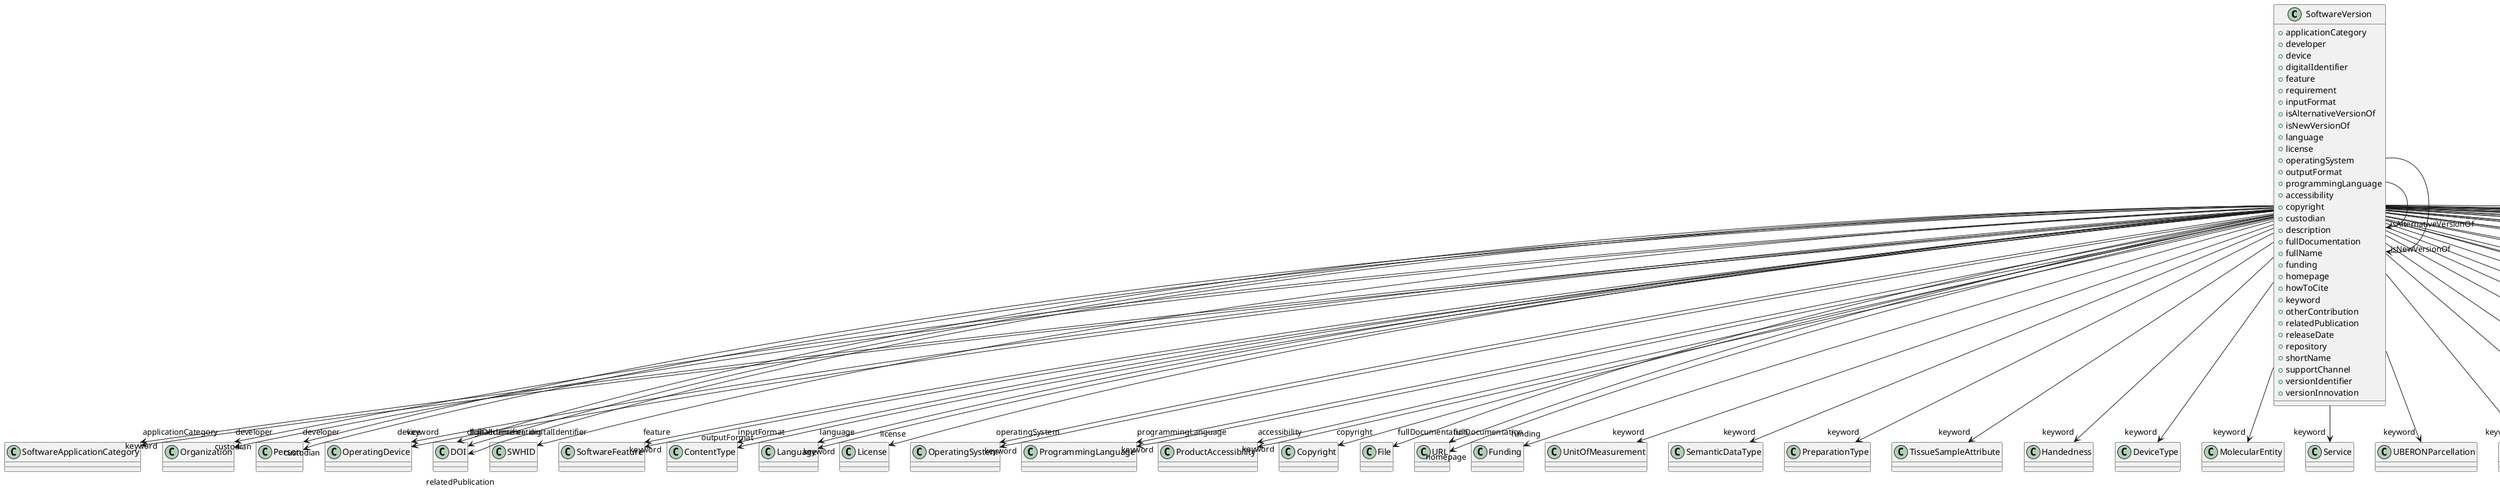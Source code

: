 @startuml
class SoftwareVersion {
+applicationCategory
+developer
+device
+digitalIdentifier
+feature
+requirement
+inputFormat
+isAlternativeVersionOf
+isNewVersionOf
+language
+license
+operatingSystem
+outputFormat
+programmingLanguage
+accessibility
+copyright
+custodian
+description
+fullDocumentation
+fullName
+funding
+homepage
+howToCite
+keyword
+otherContribution
+relatedPublication
+releaseDate
+repository
+shortName
+supportChannel
+versionIdentifier
+versionInnovation

}
SoftwareVersion -d-> "applicationCategory" SoftwareApplicationCategory
SoftwareVersion -d-> "developer" Organization
SoftwareVersion -d-> "developer" Person
SoftwareVersion -d-> "device" OperatingDevice
SoftwareVersion -d-> "digitalIdentifier" DOI
SoftwareVersion -d-> "digitalIdentifier" SWHID
SoftwareVersion -d-> "feature" SoftwareFeature
SoftwareVersion -d-> "inputFormat" ContentType
SoftwareVersion -d-> "isAlternativeVersionOf" SoftwareVersion
SoftwareVersion -d-> "isNewVersionOf" SoftwareVersion
SoftwareVersion -d-> "language" Language
SoftwareVersion -d-> "license" License
SoftwareVersion -d-> "operatingSystem" OperatingSystem
SoftwareVersion -d-> "outputFormat" ContentType
SoftwareVersion -d-> "programmingLanguage" ProgrammingLanguage
SoftwareVersion -d-> "accessibility" ProductAccessibility
SoftwareVersion -d-> "copyright" Copyright
SoftwareVersion -d-> "custodian" Organization
SoftwareVersion -d-> "custodian" Person
SoftwareVersion -d-> "fullDocumentation" DOI
SoftwareVersion -d-> "fullDocumentation" File
SoftwareVersion -d-> "fullDocumentation" URL
SoftwareVersion -d-> "funding" Funding
SoftwareVersion -d-> "homepage" URL
SoftwareVersion -d-> "keyword" UnitOfMeasurement
SoftwareVersion -d-> "keyword" SemanticDataType
SoftwareVersion -d-> "keyword" SoftwareFeature
SoftwareVersion -d-> "keyword" PreparationType
SoftwareVersion -d-> "keyword" TissueSampleAttribute
SoftwareVersion -d-> "keyword" Handedness
SoftwareVersion -d-> "keyword" DeviceType
SoftwareVersion -d-> "keyword" OperatingSystem
SoftwareVersion -d-> "keyword" ProductAccessibility
SoftwareVersion -d-> "keyword" MolecularEntity
SoftwareVersion -d-> "keyword" Service
SoftwareVersion -d-> "keyword" UBERONParcellation
SoftwareVersion -d-> "keyword" BreedingType
SoftwareVersion -d-> "keyword" CellType
SoftwareVersion -d-> "keyword" SoftwareApplicationCategory
SoftwareVersion -d-> "keyword" DataType
SoftwareVersion -d-> "keyword" QualitativeOverlap
SoftwareVersion -d-> "keyword" Disease
SoftwareVersion -d-> "keyword" GeneticStrainType
SoftwareVersion -d-> "keyword" Laterality
SoftwareVersion -d-> "keyword" Species
SoftwareVersion -d-> "keyword" ModelScope
SoftwareVersion -d-> "keyword" AnatomicalAxesOrientation
SoftwareVersion -d-> "keyword" TermSuggestion
SoftwareVersion -d-> "keyword" ModelAbstractionLevel
SoftwareVersion -d-> "keyword" Terminology
SoftwareVersion -d-> "keyword" FileUsageRole
SoftwareVersion -d-> "keyword" FileBundleGrouping
SoftwareVersion -d-> "keyword" Technique
SoftwareVersion -d-> "keyword" BiologicalSex
SoftwareVersion -d-> "keyword" TissueSampleType
SoftwareVersion -d-> "keyword" ExperimentalApproach
SoftwareVersion -d-> "keyword" StimulusType
SoftwareVersion -d-> "keyword" FileRepositoryType
SoftwareVersion -d-> "keyword" OperatingDevice
SoftwareVersion -d-> "keyword" StimulationApproach
SoftwareVersion -d-> "keyword" TypeOfUncertainty
SoftwareVersion -d-> "keyword" DiseaseModel
SoftwareVersion -d-> "keyword" CriteriaQualityType
SoftwareVersion -d-> "keyword" MetaDataModelType
SoftwareVersion -d-> "keyword" ProgrammingLanguage
SoftwareVersion -d-> "keyword" SubjectAttribute
SoftwareVersion -d-> "keyword" ActionStatusType
SoftwareVersion -d-> "keyword" ContributionType
SoftwareVersion -d-> "keyword" EthicsAssessment
SoftwareVersion -d-> "keyword" BiologicalOrder
SoftwareVersion -d-> "keyword" Organ
SoftwareVersion -d-> "keyword" Language
SoftwareVersion -d-> "keyword" AgeCategory
SoftwareVersion -d-> "otherContribution" Contribution
SoftwareVersion -d-> "relatedPublication" DOI
SoftwareVersion -d-> "relatedPublication" ISBN
SoftwareVersion -d-> "repository" FileRepository

@enduml